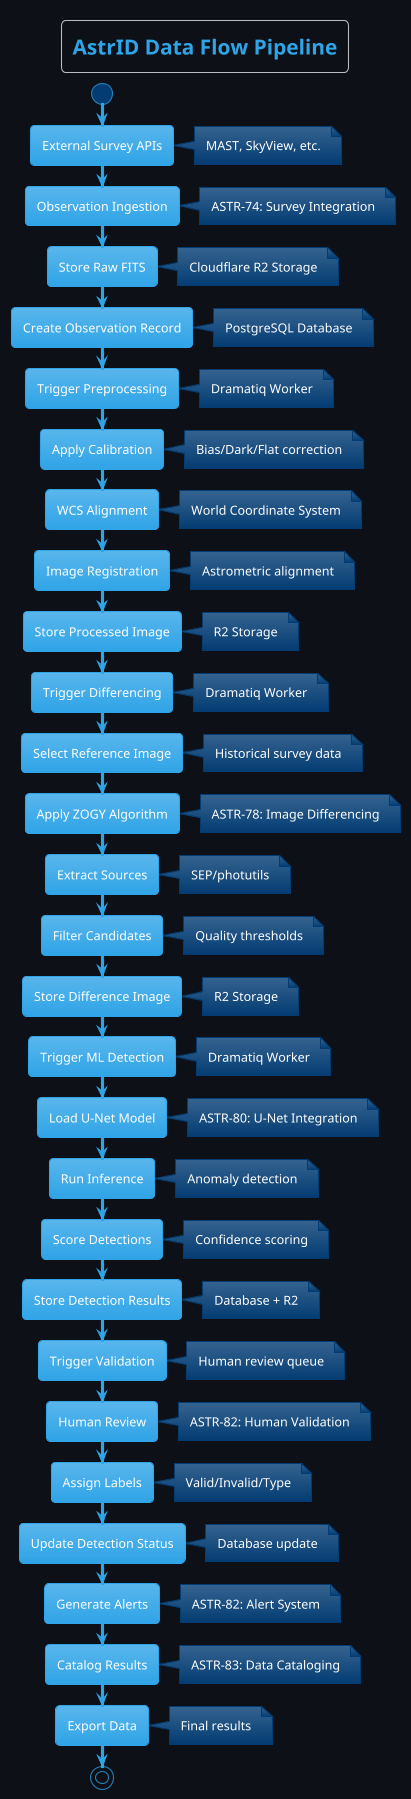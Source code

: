 @startuml AstrID Data Flow Pipeline
!theme cerulean
skinparam backgroundColor #0D1117
skinparam defaultFontName Arial
skinparam defaultFontSize 12

title AstrID Data Flow Pipeline

start

:External Survey APIs;
note right: MAST, SkyView, etc.

:Observation Ingestion;
note right: ASTR-74: Survey Integration

:Store Raw FITS;
note right: Cloudflare R2 Storage

:Create Observation Record;
note right: PostgreSQL Database

:Trigger Preprocessing;
note right: Dramatiq Worker

:Apply Calibration;
note right: Bias/Dark/Flat correction

:WCS Alignment;
note right: World Coordinate System

:Image Registration;
note right: Astrometric alignment

:Store Processed Image;
note right: R2 Storage

:Trigger Differencing;
note right: Dramatiq Worker

:Select Reference Image;
note right: Historical survey data

:Apply ZOGY Algorithm;
note right: ASTR-78: Image Differencing

:Extract Sources;
note right: SEP/photutils

:Filter Candidates;
note right: Quality thresholds

:Store Difference Image;
note right: R2 Storage

:Trigger ML Detection;
note right: Dramatiq Worker

:Load U-Net Model;
note right: ASTR-80: U-Net Integration

:Run Inference;
note right: Anomaly detection

:Score Detections;
note right: Confidence scoring

:Store Detection Results;
note right: Database + R2

:Trigger Validation;
note right: Human review queue

:Human Review;
note right: ASTR-82: Human Validation

:Assign Labels;
note right: Valid/Invalid/Type

:Update Detection Status;
note right: Database update

:Generate Alerts;
note right: ASTR-82: Alert System

:Catalog Results;
note right: ASTR-83: Data Cataloging

:Export Data;
note right: Final results

stop

@enduml
